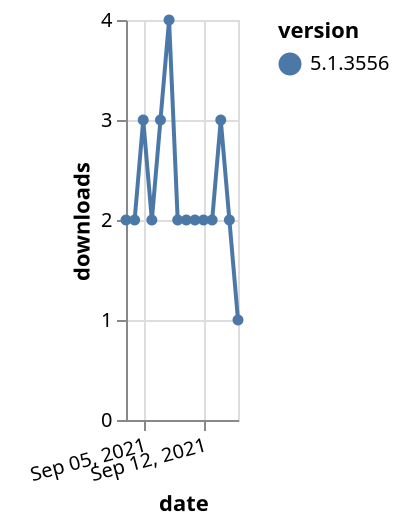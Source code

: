 {"$schema": "https://vega.github.io/schema/vega-lite/v5.json", "description": "A simple bar chart with embedded data.", "data": {"values": [{"date": "2021-09-03", "total": 8523, "delta": 2, "version": "5.1.3556"}, {"date": "2021-09-04", "total": 8525, "delta": 2, "version": "5.1.3556"}, {"date": "2021-09-05", "total": 8528, "delta": 3, "version": "5.1.3556"}, {"date": "2021-09-06", "total": 8530, "delta": 2, "version": "5.1.3556"}, {"date": "2021-09-07", "total": 8533, "delta": 3, "version": "5.1.3556"}, {"date": "2021-09-08", "total": 8537, "delta": 4, "version": "5.1.3556"}, {"date": "2021-09-09", "total": 8539, "delta": 2, "version": "5.1.3556"}, {"date": "2021-09-10", "total": 8541, "delta": 2, "version": "5.1.3556"}, {"date": "2021-09-11", "total": 8543, "delta": 2, "version": "5.1.3556"}, {"date": "2021-09-12", "total": 8545, "delta": 2, "version": "5.1.3556"}, {"date": "2021-09-13", "total": 8547, "delta": 2, "version": "5.1.3556"}, {"date": "2021-09-14", "total": 8550, "delta": 3, "version": "5.1.3556"}, {"date": "2021-09-15", "total": 8552, "delta": 2, "version": "5.1.3556"}, {"date": "2021-09-16", "total": 8553, "delta": 1, "version": "5.1.3556"}]}, "width": "container", "mark": {"type": "line", "point": {"filled": true}}, "encoding": {"x": {"field": "date", "type": "temporal", "timeUnit": "yearmonthdate", "title": "date", "axis": {"labelAngle": -15}}, "y": {"field": "delta", "type": "quantitative", "title": "downloads"}, "color": {"field": "version", "type": "nominal"}, "tooltip": {"field": "delta"}}}